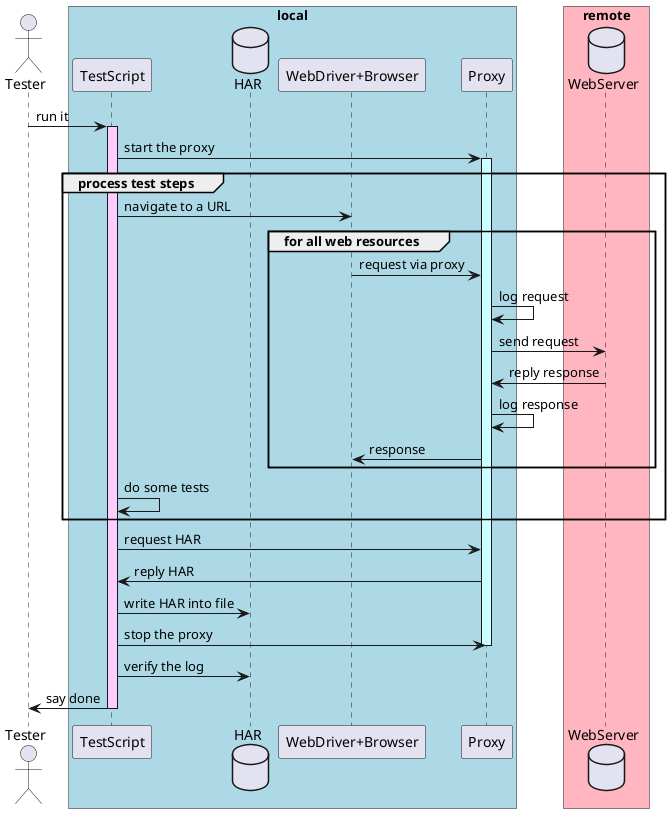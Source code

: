 @startuml sequence

actor       Tester     as tester
box "local" #LightBlue
participant TestScript as script
database    HAR        as har
participant "WebDriver+Browser" as browser
participant Proxy      as proxy
end box

box "remote" #LightPink
database    WebServer  as server
end box

tester   -> script     : run it
activate script #FFccFF
script   -> proxy      : start the proxy
activate proxy #ccFFFF
group process test steps
script   -> browser    : navigate to a URL
group for all web resources
browser  -> proxy      : request via proxy
proxy    -> proxy      : log request
proxy    -> server     : send request
server   -> proxy      : reply response
proxy    -> proxy      : log response
proxy    -> browser    : response
end
script   -> script     : do some tests
end
script   -> proxy      : request HAR
proxy    -> script     : reply HAR
script   -> har        : write HAR into file
script   -> proxy      : stop the proxy
deactivate proxy
script   -> har        : verify the log
script   -> tester     : say done
deactivate script
@enduml

